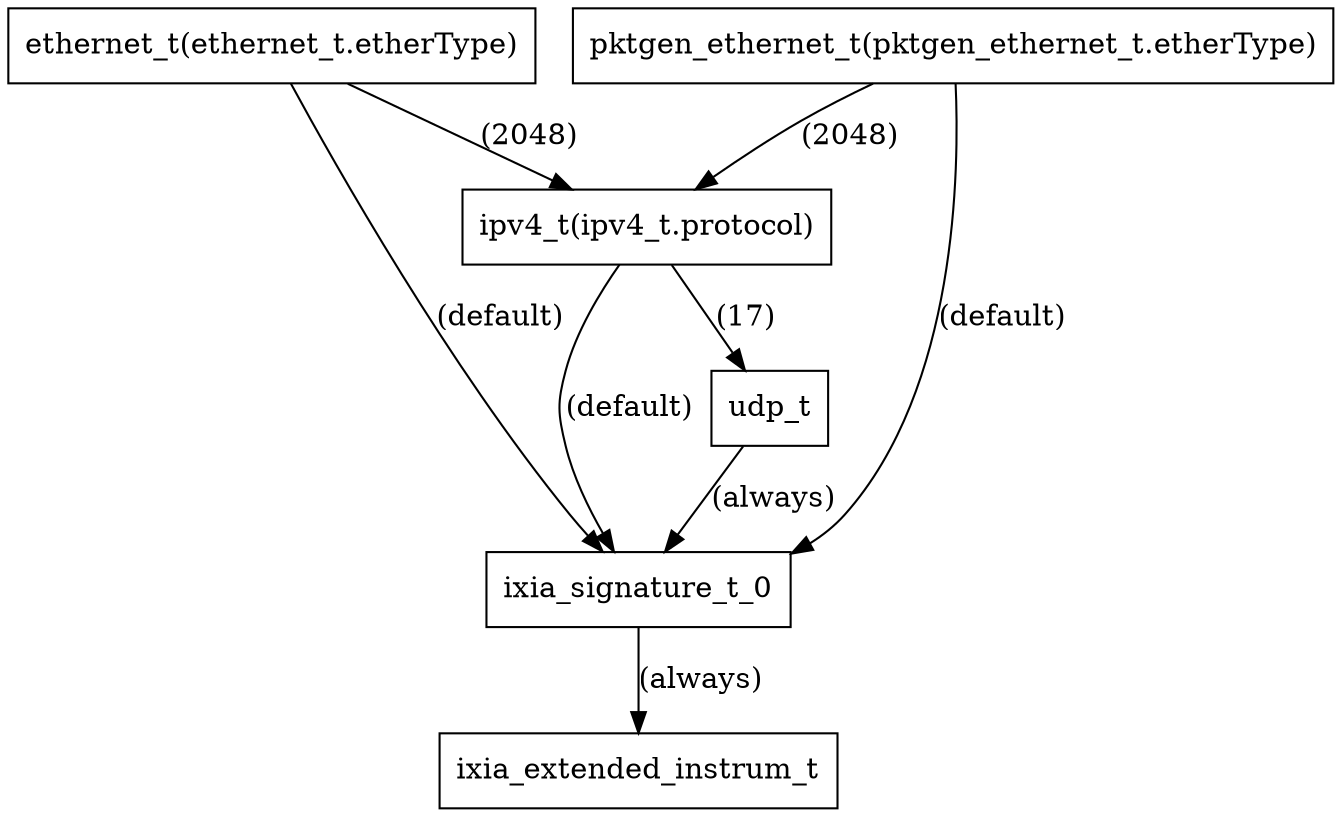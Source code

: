 digraph Transition{

ethernet_t ["shape" = rectangle, "label" = "ethernet_t(ethernet_t.etherType)"]

ipv4_t ["shape" = rectangle, "label" = "ipv4_t(ipv4_t.protocol)"]

ixia_signature_t_0 ["shape" = rectangle, "label" = "ixia_signature_t_0"]

udp_t ["shape" = rectangle, "label" = "udp_t"]

ixia_extended_instrum_t ["shape" = rectangle, "label" = "ixia_extended_instrum_t"]

pktgen_ethernet_t ["shape" = rectangle, "label" = "pktgen_ethernet_t(pktgen_ethernet_t.etherType)"]

ethernet_t -> ipv4_t ["shape" = rectangle, "label" = "(2048)"]

ethernet_t -> ixia_signature_t_0 ["shape" = rectangle, "label" = "(default)"]

ipv4_t -> ixia_signature_t_0 ["shape" = rectangle, "label" = "(default)"]

ipv4_t -> udp_t ["shape" = rectangle, "label" = "(17)"]

ixia_signature_t_0 -> ixia_extended_instrum_t ["shape" = rectangle, "label" = "(always)"]

pktgen_ethernet_t -> ipv4_t ["shape" = rectangle, "label" = "(2048)"]

pktgen_ethernet_t -> ixia_signature_t_0 ["shape" = rectangle, "label" = "(default)"]

udp_t -> ixia_signature_t_0 ["shape" = rectangle, "label" = "(always)"]

}

